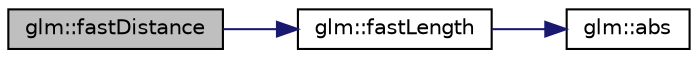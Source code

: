 digraph "glm::fastDistance"
{
  edge [fontname="Helvetica",fontsize="10",labelfontname="Helvetica",labelfontsize="10"];
  node [fontname="Helvetica",fontsize="10",shape=record];
  rankdir="LR";
  Node1 [label="glm::fastDistance",height=0.2,width=0.4,color="black", fillcolor="grey75", style="filled", fontcolor="black"];
  Node1 -> Node2 [color="midnightblue",fontsize="10",style="solid"];
  Node2 [label="glm::fastLength",height=0.2,width=0.4,color="black", fillcolor="white", style="filled",URL="$group__gtx__fast__square__root.html#ga2e726cc8b9f02b7c09910858ea1afac6"];
  Node2 -> Node3 [color="midnightblue",fontsize="10",style="solid"];
  Node3 [label="glm::abs",height=0.2,width=0.4,color="black", fillcolor="white", style="filled",URL="$group__core__func__common.html#gaea946f96ec1df259802effe9f532e1c1"];
}
